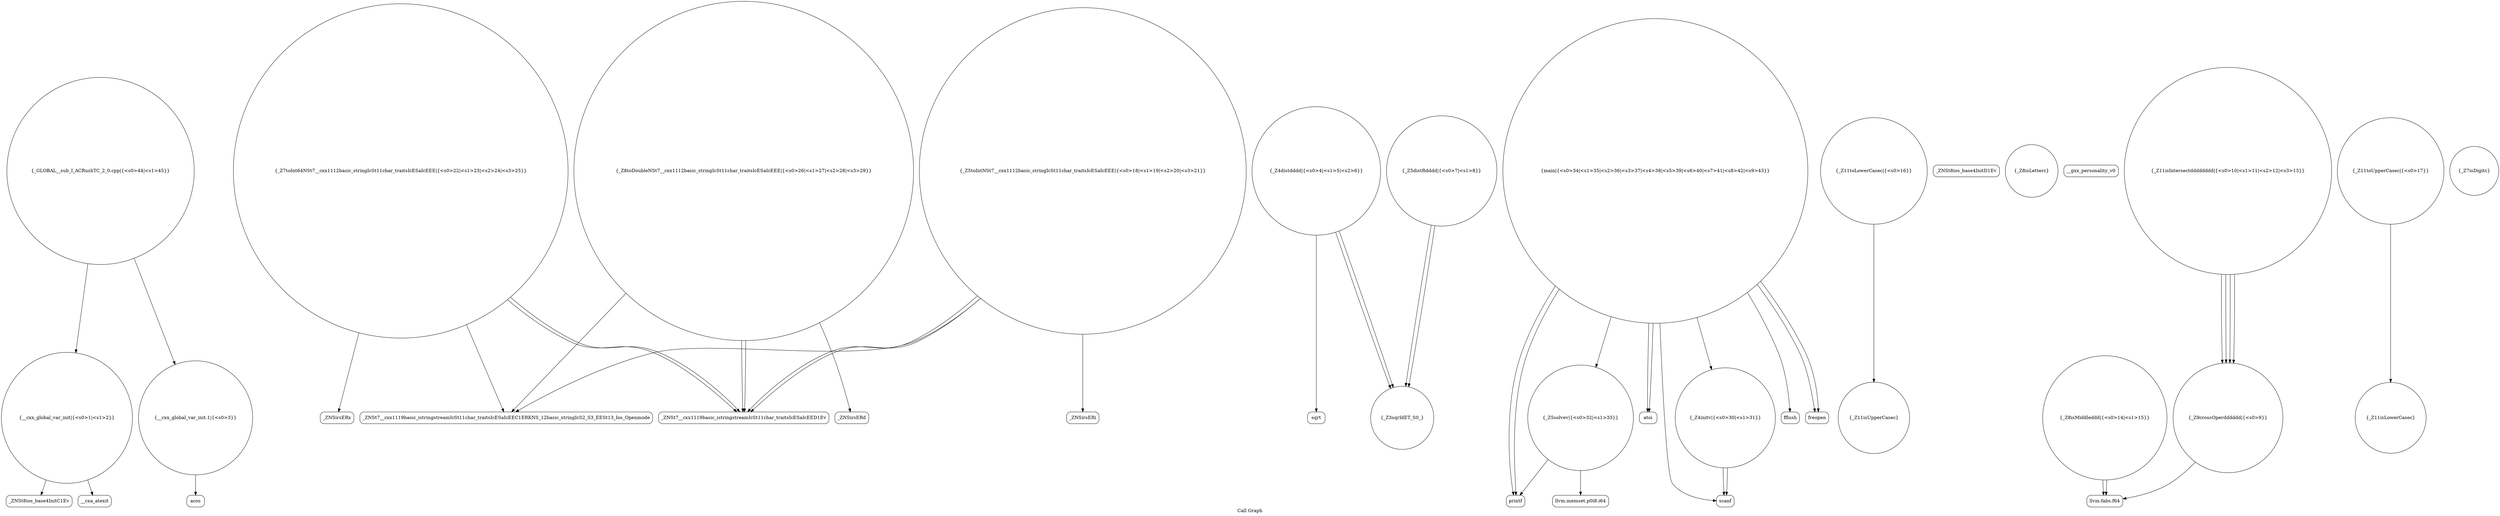 digraph "Call Graph" {
	label="Call Graph";

	Node0x563bc6a78600 [shape=record,shape=circle,label="{__cxx_global_var_init|{<s0>1|<s1>2}}"];
	Node0x563bc6a78600:s0 -> Node0x563bc6a78680[color=black];
	Node0x563bc6a78600:s1 -> Node0x563bc6b3e050[color=black];
	Node0x563bc6b3ebd0 [shape=record,shape=Mrecord,label="{_ZNSirsERx}"];
	Node0x563bc6b3e250 [shape=record,shape=Mrecord,label="{sqrt}"];
	Node0x563bc6b3ef50 [shape=record,shape=Mrecord,label="{printf}"];
	Node0x563bc6b3e5d0 [shape=record,shape=circle,label="{_Z11isUpperCasec}"];
	Node0x563bc6b3e950 [shape=record,shape=Mrecord,label="{_ZNSt7__cxx1119basic_istringstreamIcSt11char_traitsIcESaIcEEC1ERKNS_12basic_stringIcS2_S3_EESt13_Ios_Openmode}"];
	Node0x563bc6b3dfd0 [shape=record,shape=Mrecord,label="{_ZNSt8ios_base4InitD1Ev}"];
	Node0x563bc6b3ecd0 [shape=record,shape=Mrecord,label="{_ZNSirsERd}"];
	Node0x563bc6b3e350 [shape=record,shape=circle,label="{_Z5distRdddd|{<s0>7|<s1>8}}"];
	Node0x563bc6b3e350:s0 -> Node0x563bc6b3e2d0[color=black];
	Node0x563bc6b3e350:s1 -> Node0x563bc6b3e2d0[color=black];
	Node0x563bc6b3f050 [shape=record,shape=Mrecord,label="{atoi}"];
	Node0x563bc6b3e6d0 [shape=record,shape=circle,label="{_Z8isLetterc}"];
	Node0x563bc6b3ea50 [shape=record,shape=Mrecord,label="{__gxx_personality_v0}"];
	Node0x563bc6b3e0d0 [shape=record,shape=circle,label="{__cxx_global_var_init.1|{<s0>3}}"];
	Node0x563bc6b3e0d0:s0 -> Node0x563bc6b3e150[color=black];
	Node0x563bc6b3edd0 [shape=record,shape=Mrecord,label="{scanf}"];
	Node0x563bc6b3e450 [shape=record,shape=Mrecord,label="{llvm.fabs.f64}"];
	Node0x563bc6b3f150 [shape=record,shape=Mrecord,label="{fflush}"];
	Node0x563bc6b3e7d0 [shape=record,shape=circle,label="{_Z11toLowerCasec|{<s0>16}}"];
	Node0x563bc6b3e7d0:s0 -> Node0x563bc6b3e5d0[color=black];
	Node0x563bc6b3eb50 [shape=record,shape=circle,label="{_Z7toInt64NSt7__cxx1112basic_stringIcSt11char_traitsIcESaIcEEE|{<s0>22|<s1>23|<s2>24|<s3>25}}"];
	Node0x563bc6b3eb50:s0 -> Node0x563bc6b3e950[color=black];
	Node0x563bc6b3eb50:s1 -> Node0x563bc6b3ebd0[color=black];
	Node0x563bc6b3eb50:s2 -> Node0x563bc6b3ead0[color=black];
	Node0x563bc6b3eb50:s3 -> Node0x563bc6b3ead0[color=black];
	Node0x563bc6b3e1d0 [shape=record,shape=circle,label="{_Z4distdddd|{<s0>4|<s1>5|<s2>6}}"];
	Node0x563bc6b3e1d0:s0 -> Node0x563bc6b3e2d0[color=black];
	Node0x563bc6b3e1d0:s1 -> Node0x563bc6b3e2d0[color=black];
	Node0x563bc6b3e1d0:s2 -> Node0x563bc6b3e250[color=black];
	Node0x563bc6b3eed0 [shape=record,shape=Mrecord,label="{llvm.memset.p0i8.i64}"];
	Node0x563bc6b3e550 [shape=record,shape=circle,label="{_Z8isMiddleddd|{<s0>14|<s1>15}}"];
	Node0x563bc6b3e550:s0 -> Node0x563bc6b3e450[color=black];
	Node0x563bc6b3e550:s1 -> Node0x563bc6b3e450[color=black];
	Node0x563bc6b3e8d0 [shape=record,shape=circle,label="{_Z5toIntNSt7__cxx1112basic_stringIcSt11char_traitsIcESaIcEEE|{<s0>18|<s1>19|<s2>20|<s3>21}}"];
	Node0x563bc6b3e8d0:s0 -> Node0x563bc6b3e950[color=black];
	Node0x563bc6b3e8d0:s1 -> Node0x563bc6b3e9d0[color=black];
	Node0x563bc6b3e8d0:s2 -> Node0x563bc6b3ead0[color=black];
	Node0x563bc6b3e8d0:s3 -> Node0x563bc6b3ead0[color=black];
	Node0x563bc6a78680 [shape=record,shape=Mrecord,label="{_ZNSt8ios_base4InitC1Ev}"];
	Node0x563bc6b3ec50 [shape=record,shape=circle,label="{_Z8toDoubleNSt7__cxx1112basic_stringIcSt11char_traitsIcESaIcEEE|{<s0>26|<s1>27|<s2>28|<s3>29}}"];
	Node0x563bc6b3ec50:s0 -> Node0x563bc6b3e950[color=black];
	Node0x563bc6b3ec50:s1 -> Node0x563bc6b3ecd0[color=black];
	Node0x563bc6b3ec50:s2 -> Node0x563bc6b3ead0[color=black];
	Node0x563bc6b3ec50:s3 -> Node0x563bc6b3ead0[color=black];
	Node0x563bc6b3e2d0 [shape=record,shape=circle,label="{_Z3sqrIdET_S0_}"];
	Node0x563bc6b3efd0 [shape=record,shape=circle,label="{main|{<s0>34|<s1>35|<s2>36|<s3>37|<s4>38|<s5>39|<s6>40|<s7>41|<s8>42|<s9>43}}"];
	Node0x563bc6b3efd0:s0 -> Node0x563bc6b3f050[color=black];
	Node0x563bc6b3efd0:s1 -> Node0x563bc6b3f050[color=black];
	Node0x563bc6b3efd0:s2 -> Node0x563bc6b3ef50[color=black];
	Node0x563bc6b3efd0:s3 -> Node0x563bc6b3f0d0[color=black];
	Node0x563bc6b3efd0:s4 -> Node0x563bc6b3f0d0[color=black];
	Node0x563bc6b3efd0:s5 -> Node0x563bc6b3edd0[color=black];
	Node0x563bc6b3efd0:s6 -> Node0x563bc6b3ed50[color=black];
	Node0x563bc6b3efd0:s7 -> Node0x563bc6b3ef50[color=black];
	Node0x563bc6b3efd0:s8 -> Node0x563bc6b3ee50[color=black];
	Node0x563bc6b3efd0:s9 -> Node0x563bc6b3f150[color=black];
	Node0x563bc6b3e650 [shape=record,shape=circle,label="{_Z11isLowerCasec}"];
	Node0x563bc6b3e9d0 [shape=record,shape=Mrecord,label="{_ZNSirsERi}"];
	Node0x563bc6b3e050 [shape=record,shape=Mrecord,label="{__cxa_atexit}"];
	Node0x563bc6b3ed50 [shape=record,shape=circle,label="{_Z4initv|{<s0>30|<s1>31}}"];
	Node0x563bc6b3ed50:s0 -> Node0x563bc6b3edd0[color=black];
	Node0x563bc6b3ed50:s1 -> Node0x563bc6b3edd0[color=black];
	Node0x563bc6b3e3d0 [shape=record,shape=circle,label="{_Z9crossOperdddddd|{<s0>9}}"];
	Node0x563bc6b3e3d0:s0 -> Node0x563bc6b3e450[color=black];
	Node0x563bc6b3f0d0 [shape=record,shape=Mrecord,label="{freopen}"];
	Node0x563bc6b3e750 [shape=record,shape=circle,label="{_Z7isDigitc}"];
	Node0x563bc6b3ead0 [shape=record,shape=Mrecord,label="{_ZNSt7__cxx1119basic_istringstreamIcSt11char_traitsIcESaIcEED1Ev}"];
	Node0x563bc6b3e150 [shape=record,shape=Mrecord,label="{acos}"];
	Node0x563bc6b3ee50 [shape=record,shape=circle,label="{_Z5solvev|{<s0>32|<s1>33}}"];
	Node0x563bc6b3ee50:s0 -> Node0x563bc6b3eed0[color=black];
	Node0x563bc6b3ee50:s1 -> Node0x563bc6b3ef50[color=black];
	Node0x563bc6b3e4d0 [shape=record,shape=circle,label="{_Z11isIntersectdddddddd|{<s0>10|<s1>11|<s2>12|<s3>13}}"];
	Node0x563bc6b3e4d0:s0 -> Node0x563bc6b3e3d0[color=black];
	Node0x563bc6b3e4d0:s1 -> Node0x563bc6b3e3d0[color=black];
	Node0x563bc6b3e4d0:s2 -> Node0x563bc6b3e3d0[color=black];
	Node0x563bc6b3e4d0:s3 -> Node0x563bc6b3e3d0[color=black];
	Node0x563bc6b3f1d0 [shape=record,shape=circle,label="{_GLOBAL__sub_I_ACRushTC_2_0.cpp|{<s0>44|<s1>45}}"];
	Node0x563bc6b3f1d0:s0 -> Node0x563bc6a78600[color=black];
	Node0x563bc6b3f1d0:s1 -> Node0x563bc6b3e0d0[color=black];
	Node0x563bc6b3e850 [shape=record,shape=circle,label="{_Z11toUpperCasec|{<s0>17}}"];
	Node0x563bc6b3e850:s0 -> Node0x563bc6b3e650[color=black];
}

